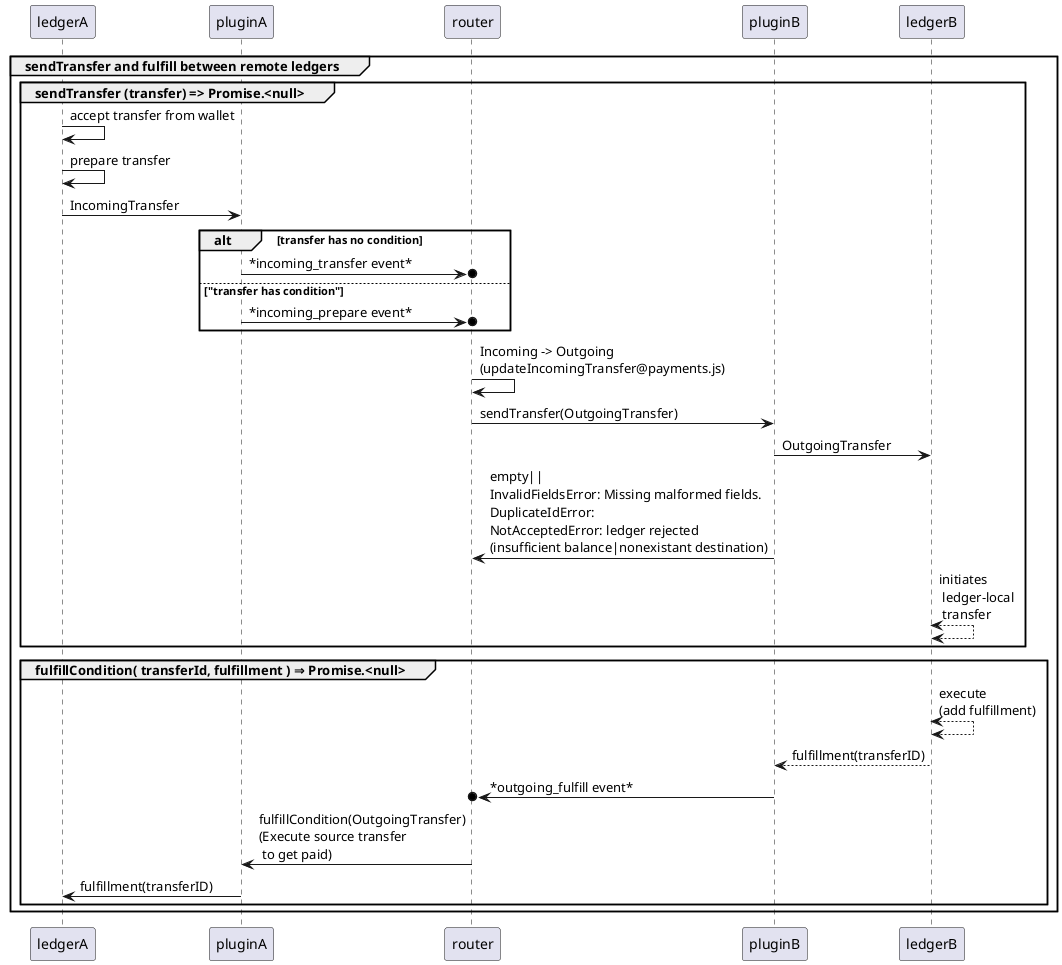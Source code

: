 @startuml
group sendTransfer and fulfill between remote ledgers
    group sendTransfer (transfer) => Promise.<null>
      ledgerA -> ledgerA: accept transfer from wallet
      ledgerA -> ledgerA: prepare transfer
      ledgerA -> pluginA: IncomingTransfer
      alt transfer has no condition
          pluginA ->o router : *incoming_transfer event*
      else "transfer has condition"
          pluginA ->o router : *incoming_prepare event*
      end
      router -> router : Incoming -> Outgoing\n(updateIncomingTransfer@payments.js)
      router -> pluginB : sendTransfer(OutgoingTransfer)
      pluginB -> ledgerB : OutgoingTransfer
      pluginB -> router : empty||\nInvalidFieldsError: Missing malformed fields.\nDuplicateIdError:\nNotAcceptedError: ledger rejected \n(insufficient balance|nonexistant destination)
      ledgerB <--> ledgerB : initiates\n ledger-local\n transfer
    end
    
    group fulfillCondition( transferId, fulfillment ) ⇒ Promise.<null>
      ledgerB <--> ledgerB: execute\n(add fulfillment)
      ledgerB --> pluginB: fulfillment(transferID)
      pluginB ->o router : *outgoing_fulfill event*
      router -> pluginA : fulfillCondition(OutgoingTransfer)\n(Execute source transfer\n to get paid)
      pluginA -> ledgerA: fulfillment(transferID)
    end
end

@enduml
